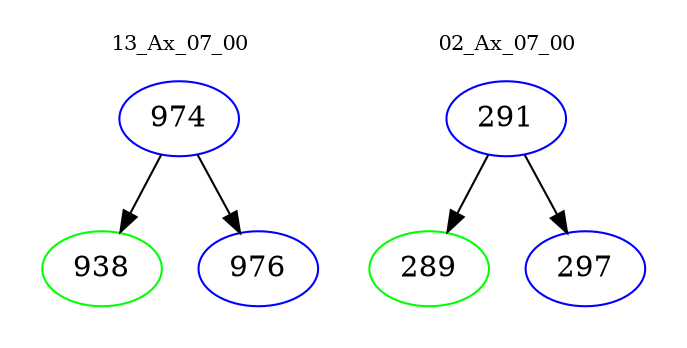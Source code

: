 digraph{
subgraph cluster_0 {
color = white
label = "13_Ax_07_00";
fontsize=10;
T0_974 [label="974", color="blue"]
T0_974 -> T0_938 [color="black"]
T0_938 [label="938", color="green"]
T0_974 -> T0_976 [color="black"]
T0_976 [label="976", color="blue"]
}
subgraph cluster_1 {
color = white
label = "02_Ax_07_00";
fontsize=10;
T1_291 [label="291", color="blue"]
T1_291 -> T1_289 [color="black"]
T1_289 [label="289", color="green"]
T1_291 -> T1_297 [color="black"]
T1_297 [label="297", color="blue"]
}
}
